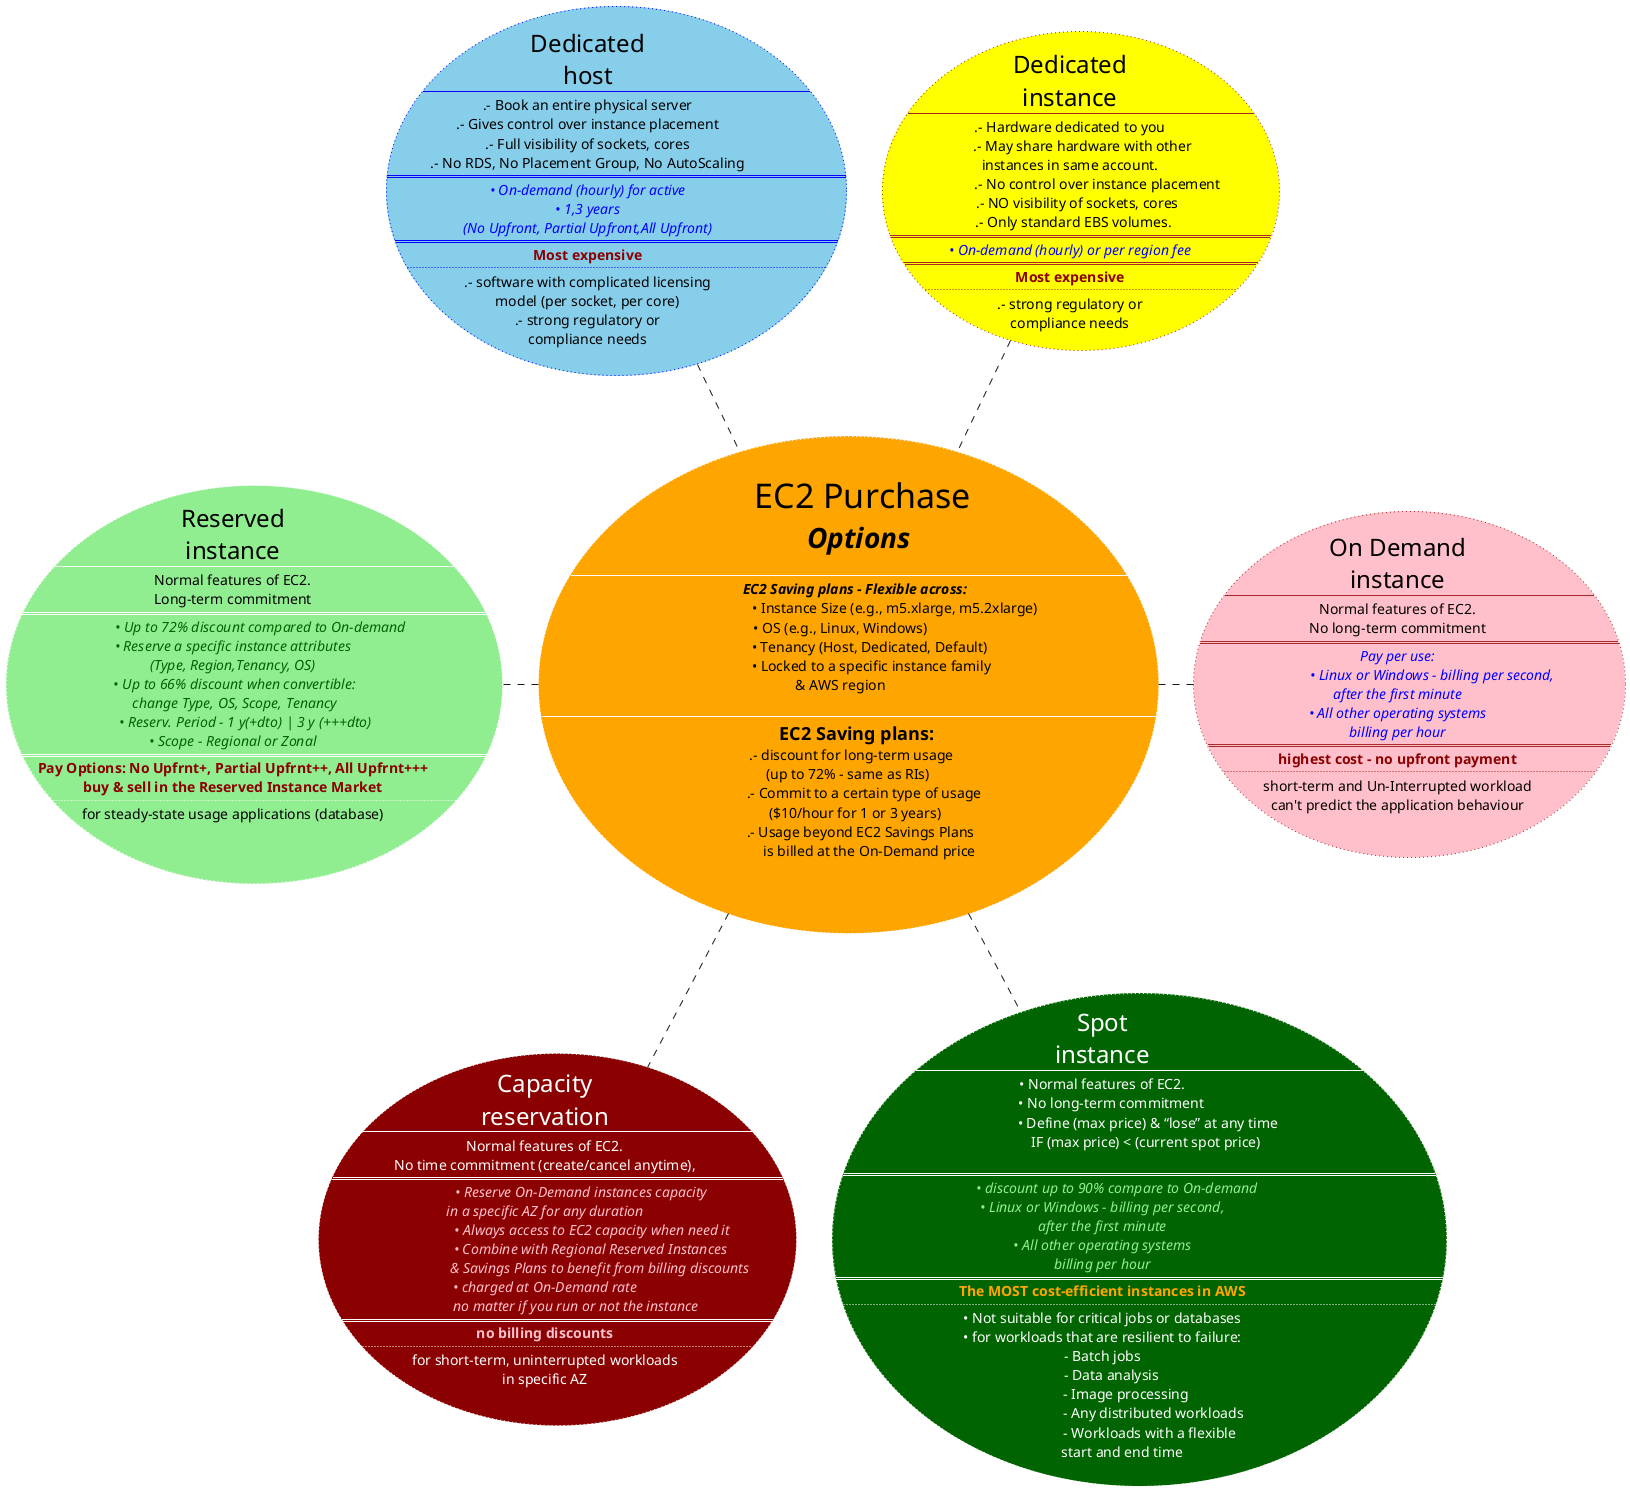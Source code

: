@startuml

usecase purchase_options #orange;line:white;line.dotted;text:black [
  <font:impact><size:34>     EC2 Purchase</size></font>
  <i><size:28><b>     Options</b></size></i>

  ----
  <b><i><size:14>        EC2 Saving plans - Flexible across:
                                • Instance Size (e.g., m5.xlarge, m5.2xlarge)
  • OS (e.g., Linux, Windows)
                  • Tenancy (Host, Dedicated, Default)
                   • Locked to a specific instance family
& AWS region

  ----
  <b><size:18>       EC2 Saving plans:
        .- discount for long-term usage
      (up to 72% - same as RIs)
               .- Commit to a certain type of usage
          ($10/hour for 1 or 3 years)
             .- Usage beyond EC2 Savings Plans
                  is billed at the On-Demand price
\n
]

usecase dedicated_host #skyblue;line:blue;line.dotted;text:black [
 <font:impact><size:24>Dedicated</size></font>
 <font:impact><size:24>host</size></font>
----
.- Book an entire physical server
.- Gives control over instance placement
.- Full visibility of sockets, cores
.- No RDS, No Placement Group, No AutoScaling
====
<i><color:blue>• On-demand (hourly) for active</color></i>
<i><color:blue>• 1,3 years</color></i>
<i><color:blue>(No Upfront, Partial Upfront,All Upfront)</color></i>
====
<b><color:darkred>Most expensive</color></b>
....
.- software with complicated licensing
model (per socket, per core)
.- strong regulatory or
compliance needs
]

usecase dedicated_instance #yellow;line:brown;line.dotted;text:black [
 <font:impact><size:24>Dedicated</size></font>
 <font:impact><size:24>instance</size></font>
----
.- Hardware dedicated to you
        .- May share hardware with other
instances in same account.
                .- No control over instance placement
     .- NO visibility of sockets, cores
   .- Only standard EBS volumes.
====
<i><color:blue>• On-demand (hourly) or per region fee</color></i>
====
<b><color:darkred>Most expensive</color></b>
....
.- strong regulatory or
compliance needs
]

usecase ec2_ondemand #pink;line:brown;line.dotted;text:black [
 <font:impact><size:24>On Demand</size></font>
 <font:impact><size:24>instance</size></font>
----
Normal features of EC2.
No long-term commitment
====
<i><color:blue>Pay per use:
<i><color:blue>                   • Linux or Windows - billing per second,
<i><color:blue>after the first minute
<i><color:blue>• All other operating systems
<i><color:blue>billing per hour
====
<b><color:darkred>highest cost - no upfront payment
....
short-term and Un-Interrupted workload
can't predict the application behaviour
]


usecase ec2_capacity_reservation #darkred;line:white;line.dotted;text:white [
 <font:impact><size:24>Capacity</size></font>
 <font:impact><size:24>reservation</size></font>
----
Normal features of EC2.
No time commitment (create/cancel anytime),
====
<i><color:pink>                    • Reserve On-Demand instances capacity
 <i><color:pink>in a specific AZ for any duration
<i><color:pink>                          • Always access to EC2 capacity when need it
<i><color:pink>                         • Combine with Regional Reserved Instances
<i><color:pink>                              & Savings Plans to benefit from billing discounts
<i><color:pink>• charged at On-Demand rate
 <i><color:pink>                 no matter if you run or not the instance
====
<b><color:pink>no billing discounts
....
for short-term, uninterrupted workloads
in specific AZ
]



usecase ec2_spot_instance #darkgreen;line:white;line.dotted;text:white [
 <font:impact><size:24>Spot</size></font>
 <font:impact><size:24>instance</size></font>
----
• Normal features of EC2.
      • No long-term commitment
                          • Define (max price) & “lose” at any time
                         IF (max price) < (current spot price)

====
<i><color:lightgreen>        • discount up to 90% compare to On-demand
<i><color:lightgreen>• Linux or Windows - billing per second,
<i><color:lightgreen>after the first minute
<i><color:lightgreen>• All other operating systems
<i><color:lightgreen>billing per hour
====
<b><color:orange>The MOST cost-efficient instances in AWS
....
• Not suitable for critical jobs or databases
• for workloads that are resilient to failure:
- Batch jobs
      - Data analysis
              - Image processing
                             - Any distributed workloads
                           - Workloads with a flexible
            start and end time
]




usecase ec2_reserved_instance #lightgreen;line:white;line.dotted;text:black [
 <font:impact><size:24>Reserved</size></font>
 <font:impact><size:24>instance</size></font>
----
Normal features of EC2.
Long-term commitment
====
<i><color:darkgreen>               • Up to 72% discount compared to On-demand
<i><color:darkgreen>• Reserve a specific instance attributes
<i><color:darkgreen>(Type, Region,Tenancy, OS)
<i><color:darkgreen> • Up to 66% discount when convertible:
<i><color:darkgreen> change Type, OS, Scope, Tenancy
<i><color:darkgreen>       • Reserv. Period – 1 y(+dto) | 3 y (+++dto)
<i><color:darkgreen>• Scope – Regional or Zonal
====
<b><color:darkred>Pay Options: No Upfrnt+, Partial Upfrnt++, All Upfrnt+++
<b><color:darkred>buy & sell in the Reserved Instance Market
....
for steady-state usage applications (database)

]




purchase_options ..r.. ec2_ondemand
purchase_options .u. dedicated_instance
purchase_options .u. dedicated_host
purchase_options .d. ec2_capacity_reservation
purchase_options .d. ec2_spot_instance
purchase_options .l. ec2_reserved_instance
@enduml